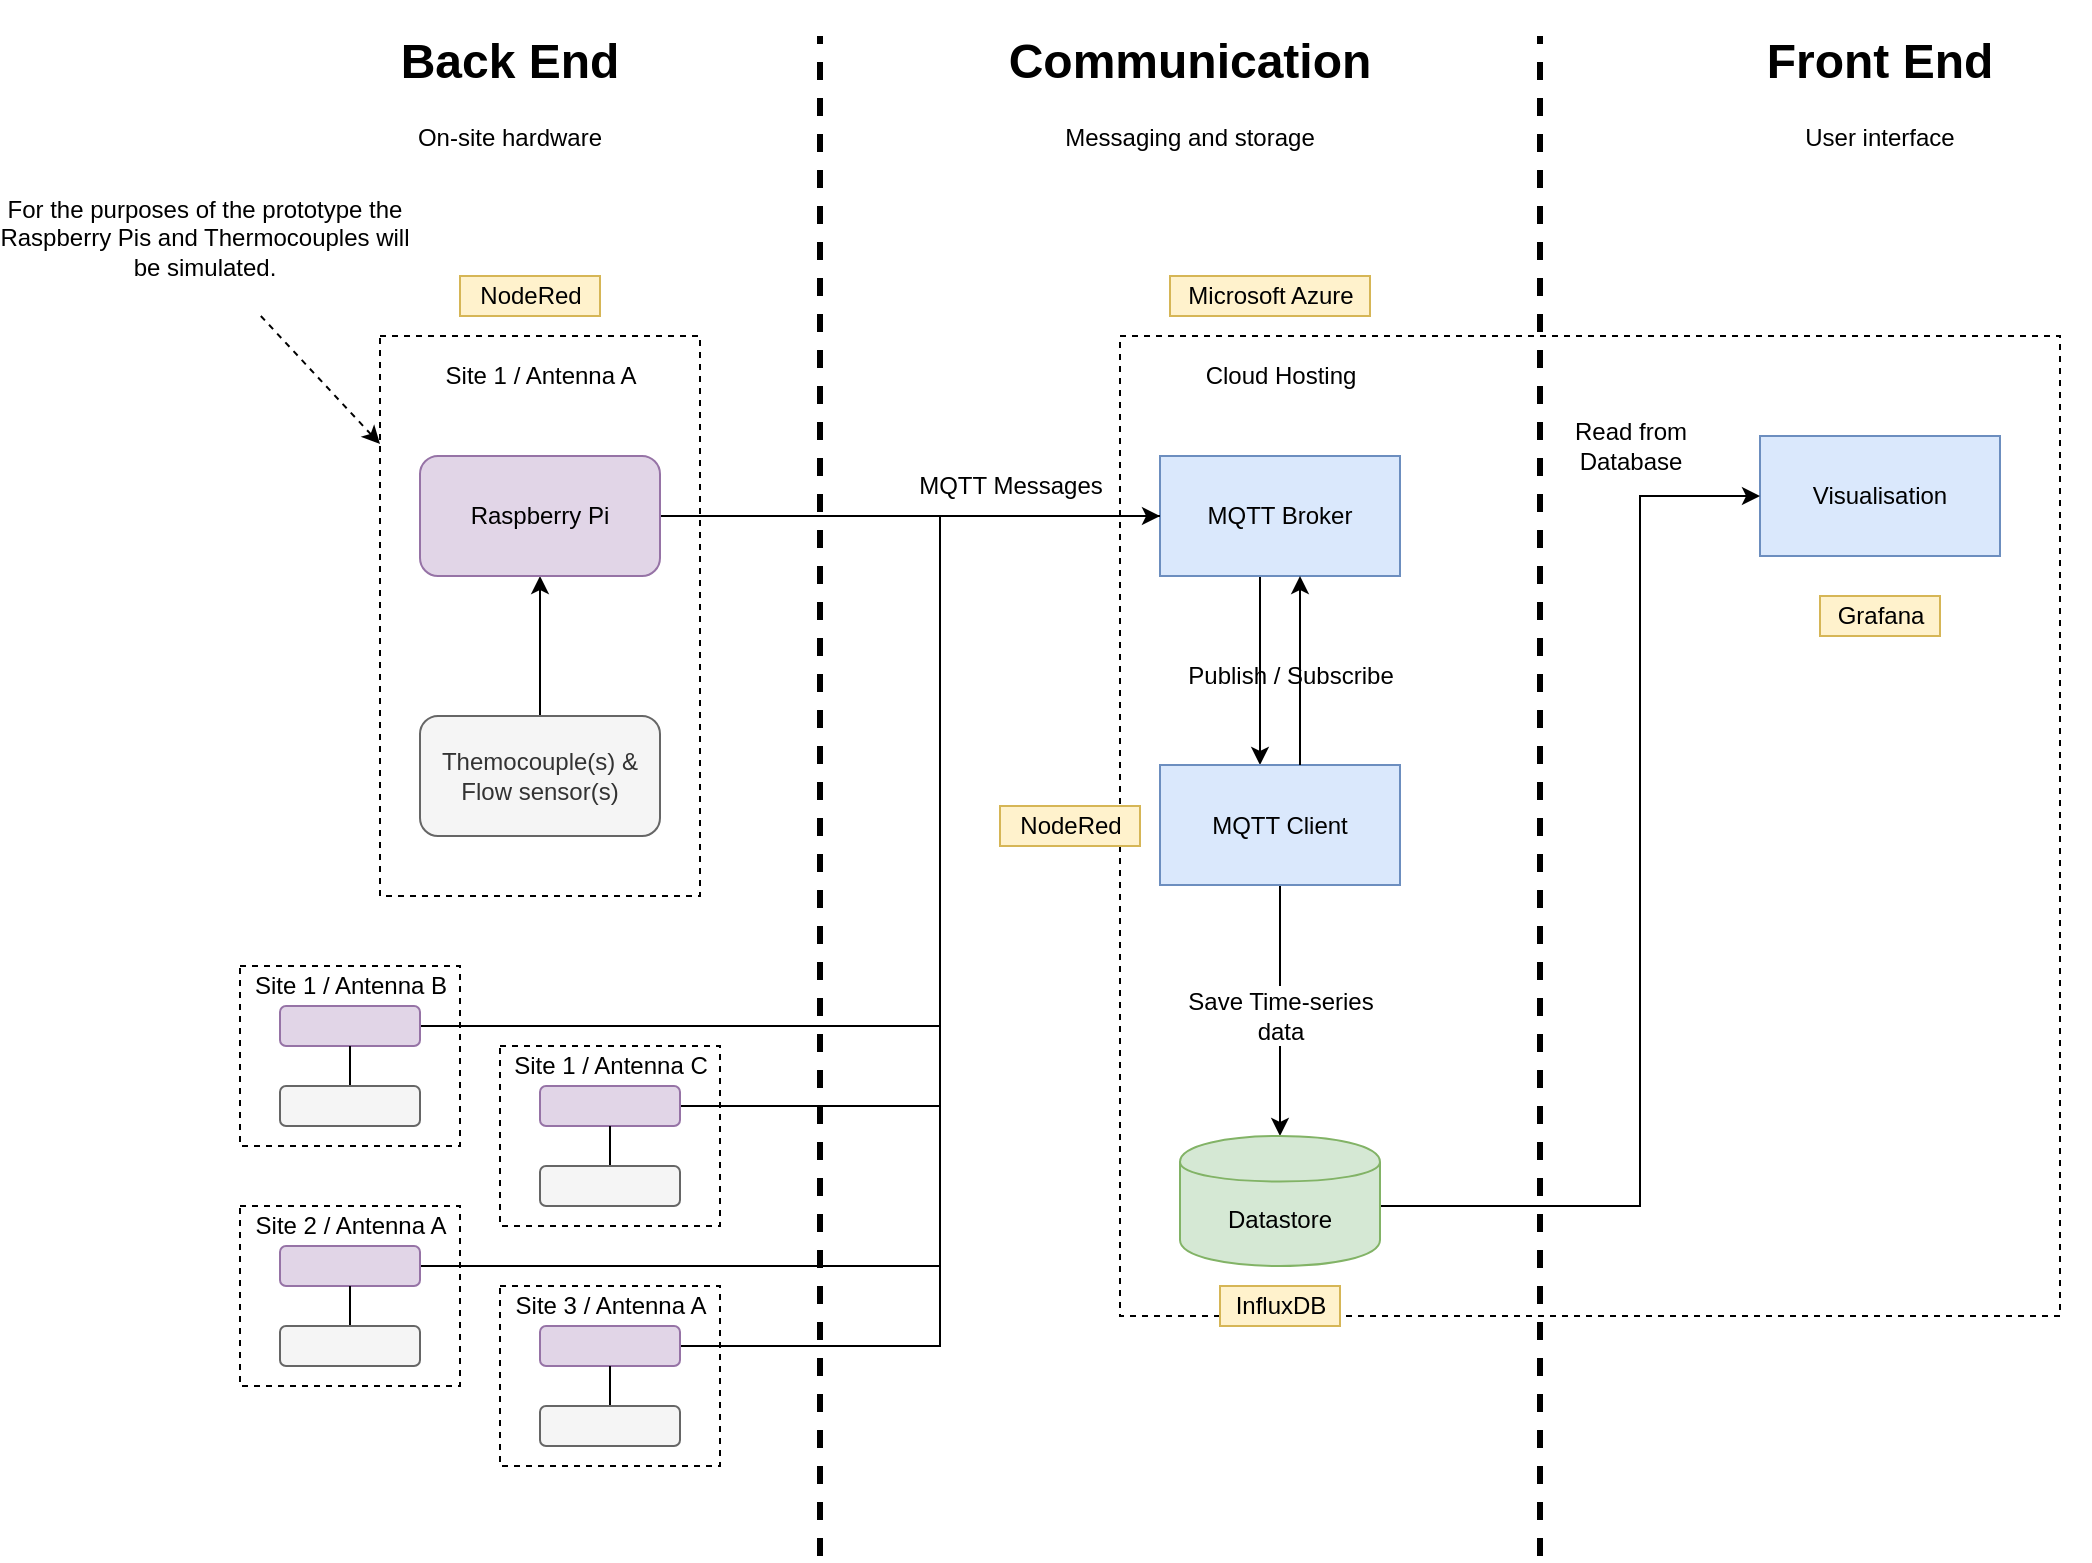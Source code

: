 <mxfile version="12.6.5" type="device"><diagram id="Vr0JW6mK-bZOXMxIQu7u" name="Page-1"><mxGraphModel dx="1913" dy="807" grid="1" gridSize="10" guides="1" tooltips="1" connect="1" arrows="1" fold="1" page="1" pageScale="1" pageWidth="827" pageHeight="1169" math="0" shadow="0"><root><mxCell id="0"/><mxCell id="1" parent="0"/><mxCell id="KO5914jgpo3kJzEIsXyY-63" value="" style="rounded=0;whiteSpace=wrap;html=1;dashed=1;" parent="1" vertex="1"><mxGeometry x="110" y="270" width="470" height="490" as="geometry"/></mxCell><mxCell id="KO5914jgpo3kJzEIsXyY-16" value="" style="rounded=0;whiteSpace=wrap;html=1;dashed=1;" parent="1" vertex="1"><mxGeometry x="-200" y="625" width="110" height="90" as="geometry"/></mxCell><mxCell id="KO5914jgpo3kJzEIsXyY-12" value="" style="rounded=0;whiteSpace=wrap;html=1;dashed=1;" parent="1" vertex="1"><mxGeometry x="-260" y="270" width="160" height="280" as="geometry"/></mxCell><mxCell id="KO5914jgpo3kJzEIsXyY-20" style="edgeStyle=orthogonalEdgeStyle;rounded=0;orthogonalLoop=1;jettySize=auto;html=1;endArrow=none;endFill=0;" parent="1" source="KO5914jgpo3kJzEIsXyY-2" target="EmqnMG89vFTl3uHL04Bf-3" edge="1"><mxGeometry relative="1" as="geometry"><Array as="points"><mxPoint x="20" y="655"/><mxPoint x="20" y="360"/></Array></mxGeometry></mxCell><mxCell id="KO5914jgpo3kJzEIsXyY-2" value="" style="rounded=1;whiteSpace=wrap;html=1;fillColor=#e1d5e7;strokeColor=#9673a6;" parent="1" vertex="1"><mxGeometry x="-180" y="645" width="70" height="20" as="geometry"/></mxCell><mxCell id="EmqnMG89vFTl3uHL04Bf-5" style="edgeStyle=orthogonalEdgeStyle;rounded=0;orthogonalLoop=1;jettySize=auto;html=1;" parent="1" source="EmqnMG89vFTl3uHL04Bf-1" target="EmqnMG89vFTl3uHL04Bf-2" edge="1"><mxGeometry relative="1" as="geometry"/></mxCell><mxCell id="EmqnMG89vFTl3uHL04Bf-1" value="Themocouple(s) &amp;amp; Flow sensor(s)" style="rounded=1;whiteSpace=wrap;html=1;fillColor=#f5f5f5;strokeColor=#666666;fontColor=#333333;" parent="1" vertex="1"><mxGeometry x="-240" y="460" width="120" height="60" as="geometry"/></mxCell><mxCell id="EmqnMG89vFTl3uHL04Bf-8" style="edgeStyle=orthogonalEdgeStyle;rounded=0;orthogonalLoop=1;jettySize=auto;html=1;" parent="1" source="EmqnMG89vFTl3uHL04Bf-2" target="EmqnMG89vFTl3uHL04Bf-3" edge="1"><mxGeometry relative="1" as="geometry"><Array as="points"/></mxGeometry></mxCell><mxCell id="EmqnMG89vFTl3uHL04Bf-2" value="Raspberry Pi" style="rounded=1;whiteSpace=wrap;html=1;fillColor=#e1d5e7;strokeColor=#9673a6;" parent="1" vertex="1"><mxGeometry x="-240" y="330" width="120" height="60" as="geometry"/></mxCell><mxCell id="EmqnMG89vFTl3uHL04Bf-11" style="edgeStyle=orthogonalEdgeStyle;rounded=0;orthogonalLoop=1;jettySize=auto;html=1;" parent="1" source="EmqnMG89vFTl3uHL04Bf-3" target="EmqnMG89vFTl3uHL04Bf-4" edge="1"><mxGeometry relative="1" as="geometry"><Array as="points"><mxPoint x="180" y="420"/><mxPoint x="180" y="420"/></Array></mxGeometry></mxCell><mxCell id="EmqnMG89vFTl3uHL04Bf-3" value="MQTT Broker" style="rounded=0;whiteSpace=wrap;html=1;fillColor=#dae8fc;strokeColor=#6c8ebf;" parent="1" vertex="1"><mxGeometry x="130" y="330" width="120" height="60" as="geometry"/></mxCell><mxCell id="KO5914jgpo3kJzEIsXyY-6" style="edgeStyle=orthogonalEdgeStyle;rounded=0;orthogonalLoop=1;jettySize=auto;html=1;" parent="1" source="EmqnMG89vFTl3uHL04Bf-12" target="N_C8zmnqulG8eHltfivD-9" edge="1"><mxGeometry relative="1" as="geometry"><Array as="points"/><mxPoint x="190" y="675" as="targetPoint"/></mxGeometry></mxCell><mxCell id="WhJ4jgMzGTEI5jCQ6CaK-10" style="rounded=0;orthogonalLoop=1;jettySize=auto;html=1;endArrow=none;endFill=0;" parent="1" source="EmqnMG89vFTl3uHL04Bf-4" target="EmqnMG89vFTl3uHL04Bf-12" edge="1"><mxGeometry relative="1" as="geometry"/></mxCell><mxCell id="EmqnMG89vFTl3uHL04Bf-4" value="MQTT Client" style="rounded=0;whiteSpace=wrap;html=1;fillColor=#dae8fc;strokeColor=#6c8ebf;" parent="1" vertex="1"><mxGeometry x="130" y="484.5" width="120" height="60" as="geometry"/></mxCell><mxCell id="EmqnMG89vFTl3uHL04Bf-9" value="MQTT Messages" style="text;html=1;align=center;verticalAlign=middle;resizable=0;points=[];autosize=1;" parent="1" vertex="1"><mxGeometry y="335" width="110" height="20" as="geometry"/></mxCell><mxCell id="EmqnMG89vFTl3uHL04Bf-10" value="Microsoft Azure" style="text;html=1;align=center;verticalAlign=middle;resizable=0;points=[];autosize=1;fillColor=#fff2cc;strokeColor=#d6b656;" parent="1" vertex="1"><mxGeometry x="135" y="240" width="100" height="20" as="geometry"/></mxCell><mxCell id="EmqnMG89vFTl3uHL04Bf-13" value="Visualisation" style="rounded=0;whiteSpace=wrap;html=1;fillColor=#dae8fc;strokeColor=#6c8ebf;" parent="1" vertex="1"><mxGeometry x="430" y="320" width="120" height="60" as="geometry"/></mxCell><mxCell id="EmqnMG89vFTl3uHL04Bf-15" value="Read from&lt;br&gt;Database" style="text;html=1;align=center;verticalAlign=middle;resizable=0;points=[];autosize=1;rotation=0;" parent="1" vertex="1"><mxGeometry x="330" y="310" width="70" height="30" as="geometry"/></mxCell><mxCell id="EmqnMG89vFTl3uHL04Bf-17" value="Grafana" style="text;html=1;align=center;verticalAlign=middle;resizable=0;points=[];autosize=1;fillColor=#fff2cc;strokeColor=#d6b656;" parent="1" vertex="1"><mxGeometry x="460" y="400" width="60" height="20" as="geometry"/></mxCell><mxCell id="EmqnMG89vFTl3uHL04Bf-23" value="InfluxDB" style="text;html=1;align=center;verticalAlign=middle;resizable=0;points=[];autosize=1;fillColor=#fff2cc;strokeColor=#d6b656;" parent="1" vertex="1"><mxGeometry x="160" y="745" width="60" height="20" as="geometry"/></mxCell><mxCell id="EmqnMG89vFTl3uHL04Bf-25" value="NodeRed" style="text;html=1;align=center;verticalAlign=middle;resizable=0;points=[];autosize=1;fillColor=#fff2cc;strokeColor=#d6b656;" parent="1" vertex="1"><mxGeometry x="-220" y="240" width="70" height="20" as="geometry"/></mxCell><mxCell id="KO5914jgpo3kJzEIsXyY-10" style="edgeStyle=orthogonalEdgeStyle;rounded=0;orthogonalLoop=1;jettySize=auto;html=1;endArrow=classic;endFill=1;" parent="1" target="EmqnMG89vFTl3uHL04Bf-13" edge="1"><mxGeometry relative="1" as="geometry"><Array as="points"><mxPoint x="370" y="705"/><mxPoint x="370" y="350"/></Array><mxPoint x="240" y="705" as="sourcePoint"/></mxGeometry></mxCell><mxCell id="EmqnMG89vFTl3uHL04Bf-12" value="Save Time-series&lt;br&gt;data" style="text;html=1;align=center;verticalAlign=middle;resizable=0;points=[];autosize=1;rotation=0;" parent="1" vertex="1"><mxGeometry x="135" y="595" width="110" height="30" as="geometry"/></mxCell><mxCell id="KO5914jgpo3kJzEIsXyY-18" style="edgeStyle=orthogonalEdgeStyle;rounded=0;orthogonalLoop=1;jettySize=auto;html=1;endArrow=none;endFill=0;" parent="1" source="KO5914jgpo3kJzEIsXyY-17" target="KO5914jgpo3kJzEIsXyY-2" edge="1"><mxGeometry relative="1" as="geometry"/></mxCell><mxCell id="KO5914jgpo3kJzEIsXyY-17" value="" style="rounded=1;whiteSpace=wrap;html=1;fillColor=#f5f5f5;strokeColor=#666666;fontColor=#333333;" parent="1" vertex="1"><mxGeometry x="-180" y="685" width="70" height="20" as="geometry"/></mxCell><mxCell id="KO5914jgpo3kJzEIsXyY-21" value="Site 1 / Antenna C" style="text;html=1;align=center;verticalAlign=middle;resizable=0;points=[];autosize=1;" parent="1" vertex="1"><mxGeometry x="-200" y="625" width="110" height="20" as="geometry"/></mxCell><mxCell id="KO5914jgpo3kJzEIsXyY-23" value="" style="rounded=0;whiteSpace=wrap;html=1;dashed=1;" parent="1" vertex="1"><mxGeometry x="-330" y="585" width="110" height="90" as="geometry"/></mxCell><mxCell id="KO5914jgpo3kJzEIsXyY-39" style="edgeStyle=orthogonalEdgeStyle;rounded=0;orthogonalLoop=1;jettySize=auto;html=1;endArrow=none;endFill=0;" parent="1" source="KO5914jgpo3kJzEIsXyY-24" target="EmqnMG89vFTl3uHL04Bf-3" edge="1"><mxGeometry relative="1" as="geometry"><Array as="points"><mxPoint x="20" y="615"/><mxPoint x="20" y="360"/></Array></mxGeometry></mxCell><mxCell id="KO5914jgpo3kJzEIsXyY-24" value="" style="rounded=1;whiteSpace=wrap;html=1;fillColor=#e1d5e7;strokeColor=#9673a6;" parent="1" vertex="1"><mxGeometry x="-310" y="605" width="70" height="20" as="geometry"/></mxCell><mxCell id="KO5914jgpo3kJzEIsXyY-25" style="edgeStyle=orthogonalEdgeStyle;rounded=0;orthogonalLoop=1;jettySize=auto;html=1;endArrow=none;endFill=0;" parent="1" source="KO5914jgpo3kJzEIsXyY-26" target="KO5914jgpo3kJzEIsXyY-24" edge="1"><mxGeometry relative="1" as="geometry"/></mxCell><mxCell id="KO5914jgpo3kJzEIsXyY-26" value="" style="rounded=1;whiteSpace=wrap;html=1;fillColor=#f5f5f5;strokeColor=#666666;fontColor=#333333;" parent="1" vertex="1"><mxGeometry x="-310" y="645" width="70" height="20" as="geometry"/></mxCell><mxCell id="KO5914jgpo3kJzEIsXyY-27" value="Site 1 / Antenna B" style="text;html=1;align=center;verticalAlign=middle;resizable=0;points=[];autosize=1;" parent="1" vertex="1"><mxGeometry x="-330" y="585" width="110" height="20" as="geometry"/></mxCell><mxCell id="KO5914jgpo3kJzEIsXyY-28" value="" style="rounded=0;whiteSpace=wrap;html=1;dashed=1;" parent="1" vertex="1"><mxGeometry x="-330" y="705" width="110" height="90" as="geometry"/></mxCell><mxCell id="KO5914jgpo3kJzEIsXyY-40" style="edgeStyle=orthogonalEdgeStyle;rounded=0;orthogonalLoop=1;jettySize=auto;html=1;endArrow=none;endFill=0;" parent="1" source="KO5914jgpo3kJzEIsXyY-29" target="EmqnMG89vFTl3uHL04Bf-3" edge="1"><mxGeometry relative="1" as="geometry"><Array as="points"><mxPoint x="20" y="735"/><mxPoint x="20" y="360"/></Array></mxGeometry></mxCell><mxCell id="KO5914jgpo3kJzEIsXyY-29" value="" style="rounded=1;whiteSpace=wrap;html=1;fillColor=#e1d5e7;strokeColor=#9673a6;" parent="1" vertex="1"><mxGeometry x="-310" y="725" width="70" height="20" as="geometry"/></mxCell><mxCell id="KO5914jgpo3kJzEIsXyY-30" style="edgeStyle=orthogonalEdgeStyle;rounded=0;orthogonalLoop=1;jettySize=auto;html=1;endArrow=none;endFill=0;" parent="1" source="KO5914jgpo3kJzEIsXyY-31" target="KO5914jgpo3kJzEIsXyY-29" edge="1"><mxGeometry relative="1" as="geometry"/></mxCell><mxCell id="KO5914jgpo3kJzEIsXyY-31" value="" style="rounded=1;whiteSpace=wrap;html=1;fillColor=#f5f5f5;strokeColor=#666666;fontColor=#333333;" parent="1" vertex="1"><mxGeometry x="-310" y="765" width="70" height="20" as="geometry"/></mxCell><mxCell id="KO5914jgpo3kJzEIsXyY-32" value="Site 2 / Antenna A" style="text;html=1;align=center;verticalAlign=middle;resizable=0;points=[];autosize=1;" parent="1" vertex="1"><mxGeometry x="-330" y="705" width="110" height="20" as="geometry"/></mxCell><mxCell id="KO5914jgpo3kJzEIsXyY-33" value="" style="rounded=0;whiteSpace=wrap;html=1;dashed=1;" parent="1" vertex="1"><mxGeometry x="-200" y="745" width="110" height="90" as="geometry"/></mxCell><mxCell id="KO5914jgpo3kJzEIsXyY-41" style="edgeStyle=orthogonalEdgeStyle;rounded=0;orthogonalLoop=1;jettySize=auto;html=1;endArrow=none;endFill=0;" parent="1" source="KO5914jgpo3kJzEIsXyY-34" target="EmqnMG89vFTl3uHL04Bf-3" edge="1"><mxGeometry relative="1" as="geometry"><Array as="points"><mxPoint x="20" y="775"/><mxPoint x="20" y="360"/></Array></mxGeometry></mxCell><mxCell id="KO5914jgpo3kJzEIsXyY-34" value="" style="rounded=1;whiteSpace=wrap;html=1;fillColor=#e1d5e7;strokeColor=#9673a6;" parent="1" vertex="1"><mxGeometry x="-180" y="765" width="70" height="20" as="geometry"/></mxCell><mxCell id="KO5914jgpo3kJzEIsXyY-35" style="edgeStyle=orthogonalEdgeStyle;rounded=0;orthogonalLoop=1;jettySize=auto;html=1;endArrow=none;endFill=0;" parent="1" source="KO5914jgpo3kJzEIsXyY-36" target="KO5914jgpo3kJzEIsXyY-34" edge="1"><mxGeometry relative="1" as="geometry"/></mxCell><mxCell id="KO5914jgpo3kJzEIsXyY-36" value="" style="rounded=1;whiteSpace=wrap;html=1;fillColor=#f5f5f5;strokeColor=#666666;fontColor=#333333;" parent="1" vertex="1"><mxGeometry x="-180" y="805" width="70" height="20" as="geometry"/></mxCell><mxCell id="KO5914jgpo3kJzEIsXyY-37" value="Site 3 / Antenna A" style="text;html=1;align=center;verticalAlign=middle;resizable=0;points=[];autosize=1;" parent="1" vertex="1"><mxGeometry x="-200" y="745" width="110" height="20" as="geometry"/></mxCell><mxCell id="KO5914jgpo3kJzEIsXyY-38" value="Site 1 / Antenna A" style="text;html=1;align=center;verticalAlign=middle;resizable=0;points=[];autosize=1;" parent="1" vertex="1"><mxGeometry x="-235" y="280" width="110" height="20" as="geometry"/></mxCell><mxCell id="KO5914jgpo3kJzEIsXyY-43" style="rounded=0;orthogonalLoop=1;jettySize=auto;html=1;endArrow=classic;endFill=1;dashed=1;" parent="1" source="KO5914jgpo3kJzEIsXyY-42" target="KO5914jgpo3kJzEIsXyY-12" edge="1"><mxGeometry relative="1" as="geometry"/></mxCell><mxCell id="KO5914jgpo3kJzEIsXyY-42" value="For the purposes of the prototype the Raspberry Pis and Thermocouples will be simulated." style="text;align=center;verticalAlign=middle;resizable=1;points=[];autosize=1;comic=0;sketch=0;metaEdit=0;imageAspect=1;overflow=fill;html=1;resizeWidth=0;resizeHeight=0;whiteSpace=wrap" parent="1" vertex="1"><mxGeometry x="-450" y="200" width="205" height="60" as="geometry"/></mxCell><mxCell id="KO5914jgpo3kJzEIsXyY-59" value="Publish / Subscribe" style="text;html=1;align=center;verticalAlign=middle;resizable=0;points=[];autosize=1;" parent="1" vertex="1"><mxGeometry x="135" y="430" width="120" height="20" as="geometry"/></mxCell><mxCell id="KO5914jgpo3kJzEIsXyY-61" style="edgeStyle=orthogonalEdgeStyle;rounded=0;orthogonalLoop=1;jettySize=auto;html=1;" parent="1" source="EmqnMG89vFTl3uHL04Bf-4" target="EmqnMG89vFTl3uHL04Bf-3" edge="1"><mxGeometry relative="1" as="geometry"><mxPoint x="220" y="400" as="sourcePoint"/><mxPoint x="220" y="525" as="targetPoint"/><Array as="points"><mxPoint x="200" y="430"/><mxPoint x="200" y="430"/></Array></mxGeometry></mxCell><mxCell id="KO5914jgpo3kJzEIsXyY-64" value="Cloud Hosting" style="text;html=1;align=center;verticalAlign=middle;resizable=0;points=[];autosize=1;" parent="1" vertex="1"><mxGeometry x="145" y="280" width="90" height="20" as="geometry"/></mxCell><mxCell id="N_C8zmnqulG8eHltfivD-1" value="&lt;h1&gt;Back End&lt;/h1&gt;On-site hardware" style="text;html=1;strokeColor=none;fillColor=none;align=center;verticalAlign=middle;whiteSpace=wrap;rounded=0;" parent="1" vertex="1"><mxGeometry x="-300" y="110" width="210" height="60" as="geometry"/></mxCell><mxCell id="N_C8zmnqulG8eHltfivD-2" value="&lt;h1&gt;Communication&lt;/h1&gt;Messaging and storage" style="text;html=1;strokeColor=none;fillColor=none;align=center;verticalAlign=middle;whiteSpace=wrap;rounded=0;" parent="1" vertex="1"><mxGeometry x="40" y="110" width="210" height="60" as="geometry"/></mxCell><mxCell id="N_C8zmnqulG8eHltfivD-3" value="" style="endArrow=none;dashed=1;html=1;strokeWidth=3;" parent="1" edge="1"><mxGeometry width="50" height="50" relative="1" as="geometry"><mxPoint x="-40" y="880" as="sourcePoint"/><mxPoint x="-40" y="120" as="targetPoint"/></mxGeometry></mxCell><mxCell id="N_C8zmnqulG8eHltfivD-4" value="" style="endArrow=none;dashed=1;html=1;strokeWidth=3;" parent="1" edge="1"><mxGeometry width="50" height="50" relative="1" as="geometry"><mxPoint x="320" y="880" as="sourcePoint"/><mxPoint x="320" y="120" as="targetPoint"/></mxGeometry></mxCell><mxCell id="N_C8zmnqulG8eHltfivD-7" value="NodeRed" style="text;html=1;align=center;verticalAlign=middle;resizable=0;points=[];autosize=1;fillColor=#fff2cc;strokeColor=#d6b656;" parent="1" vertex="1"><mxGeometry x="50" y="505" width="70" height="20" as="geometry"/></mxCell><mxCell id="N_C8zmnqulG8eHltfivD-8" value="&lt;h1&gt;Front End&lt;/h1&gt;&lt;div&gt;User interface&lt;/div&gt;" style="text;html=1;strokeColor=none;fillColor=none;align=center;verticalAlign=middle;whiteSpace=wrap;rounded=0;" parent="1" vertex="1"><mxGeometry x="385" y="110" width="210" height="60" as="geometry"/></mxCell><mxCell id="N_C8zmnqulG8eHltfivD-9" value="Datastore" style="shape=cylinder;whiteSpace=wrap;html=1;boundedLbl=1;backgroundOutline=1;align=center;fillColor=#d5e8d4;strokeColor=#82b366;" parent="1" vertex="1"><mxGeometry x="140" y="670" width="100" height="65" as="geometry"/></mxCell></root></mxGraphModel></diagram></mxfile>